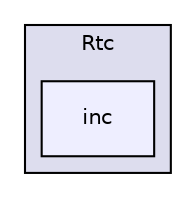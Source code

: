 digraph "Application/User/Rtc/inc" {
  compound=true
  node [ fontsize="10", fontname="Helvetica"];
  edge [ labelfontsize="10", labelfontname="Helvetica"];
  subgraph clusterdir_faeb32de39bdb2a1131ebee278bcff11 {
    graph [ bgcolor="#ddddee", pencolor="black", label="Rtc" fontname="Helvetica", fontsize="10", URL="dir_faeb32de39bdb2a1131ebee278bcff11.html"]
  dir_57401124fa53dc090f14fc3b4e4cce70 [shape=box, label="inc", style="filled", fillcolor="#eeeeff", pencolor="black", URL="dir_57401124fa53dc090f14fc3b4e4cce70.html"];
  }
}
